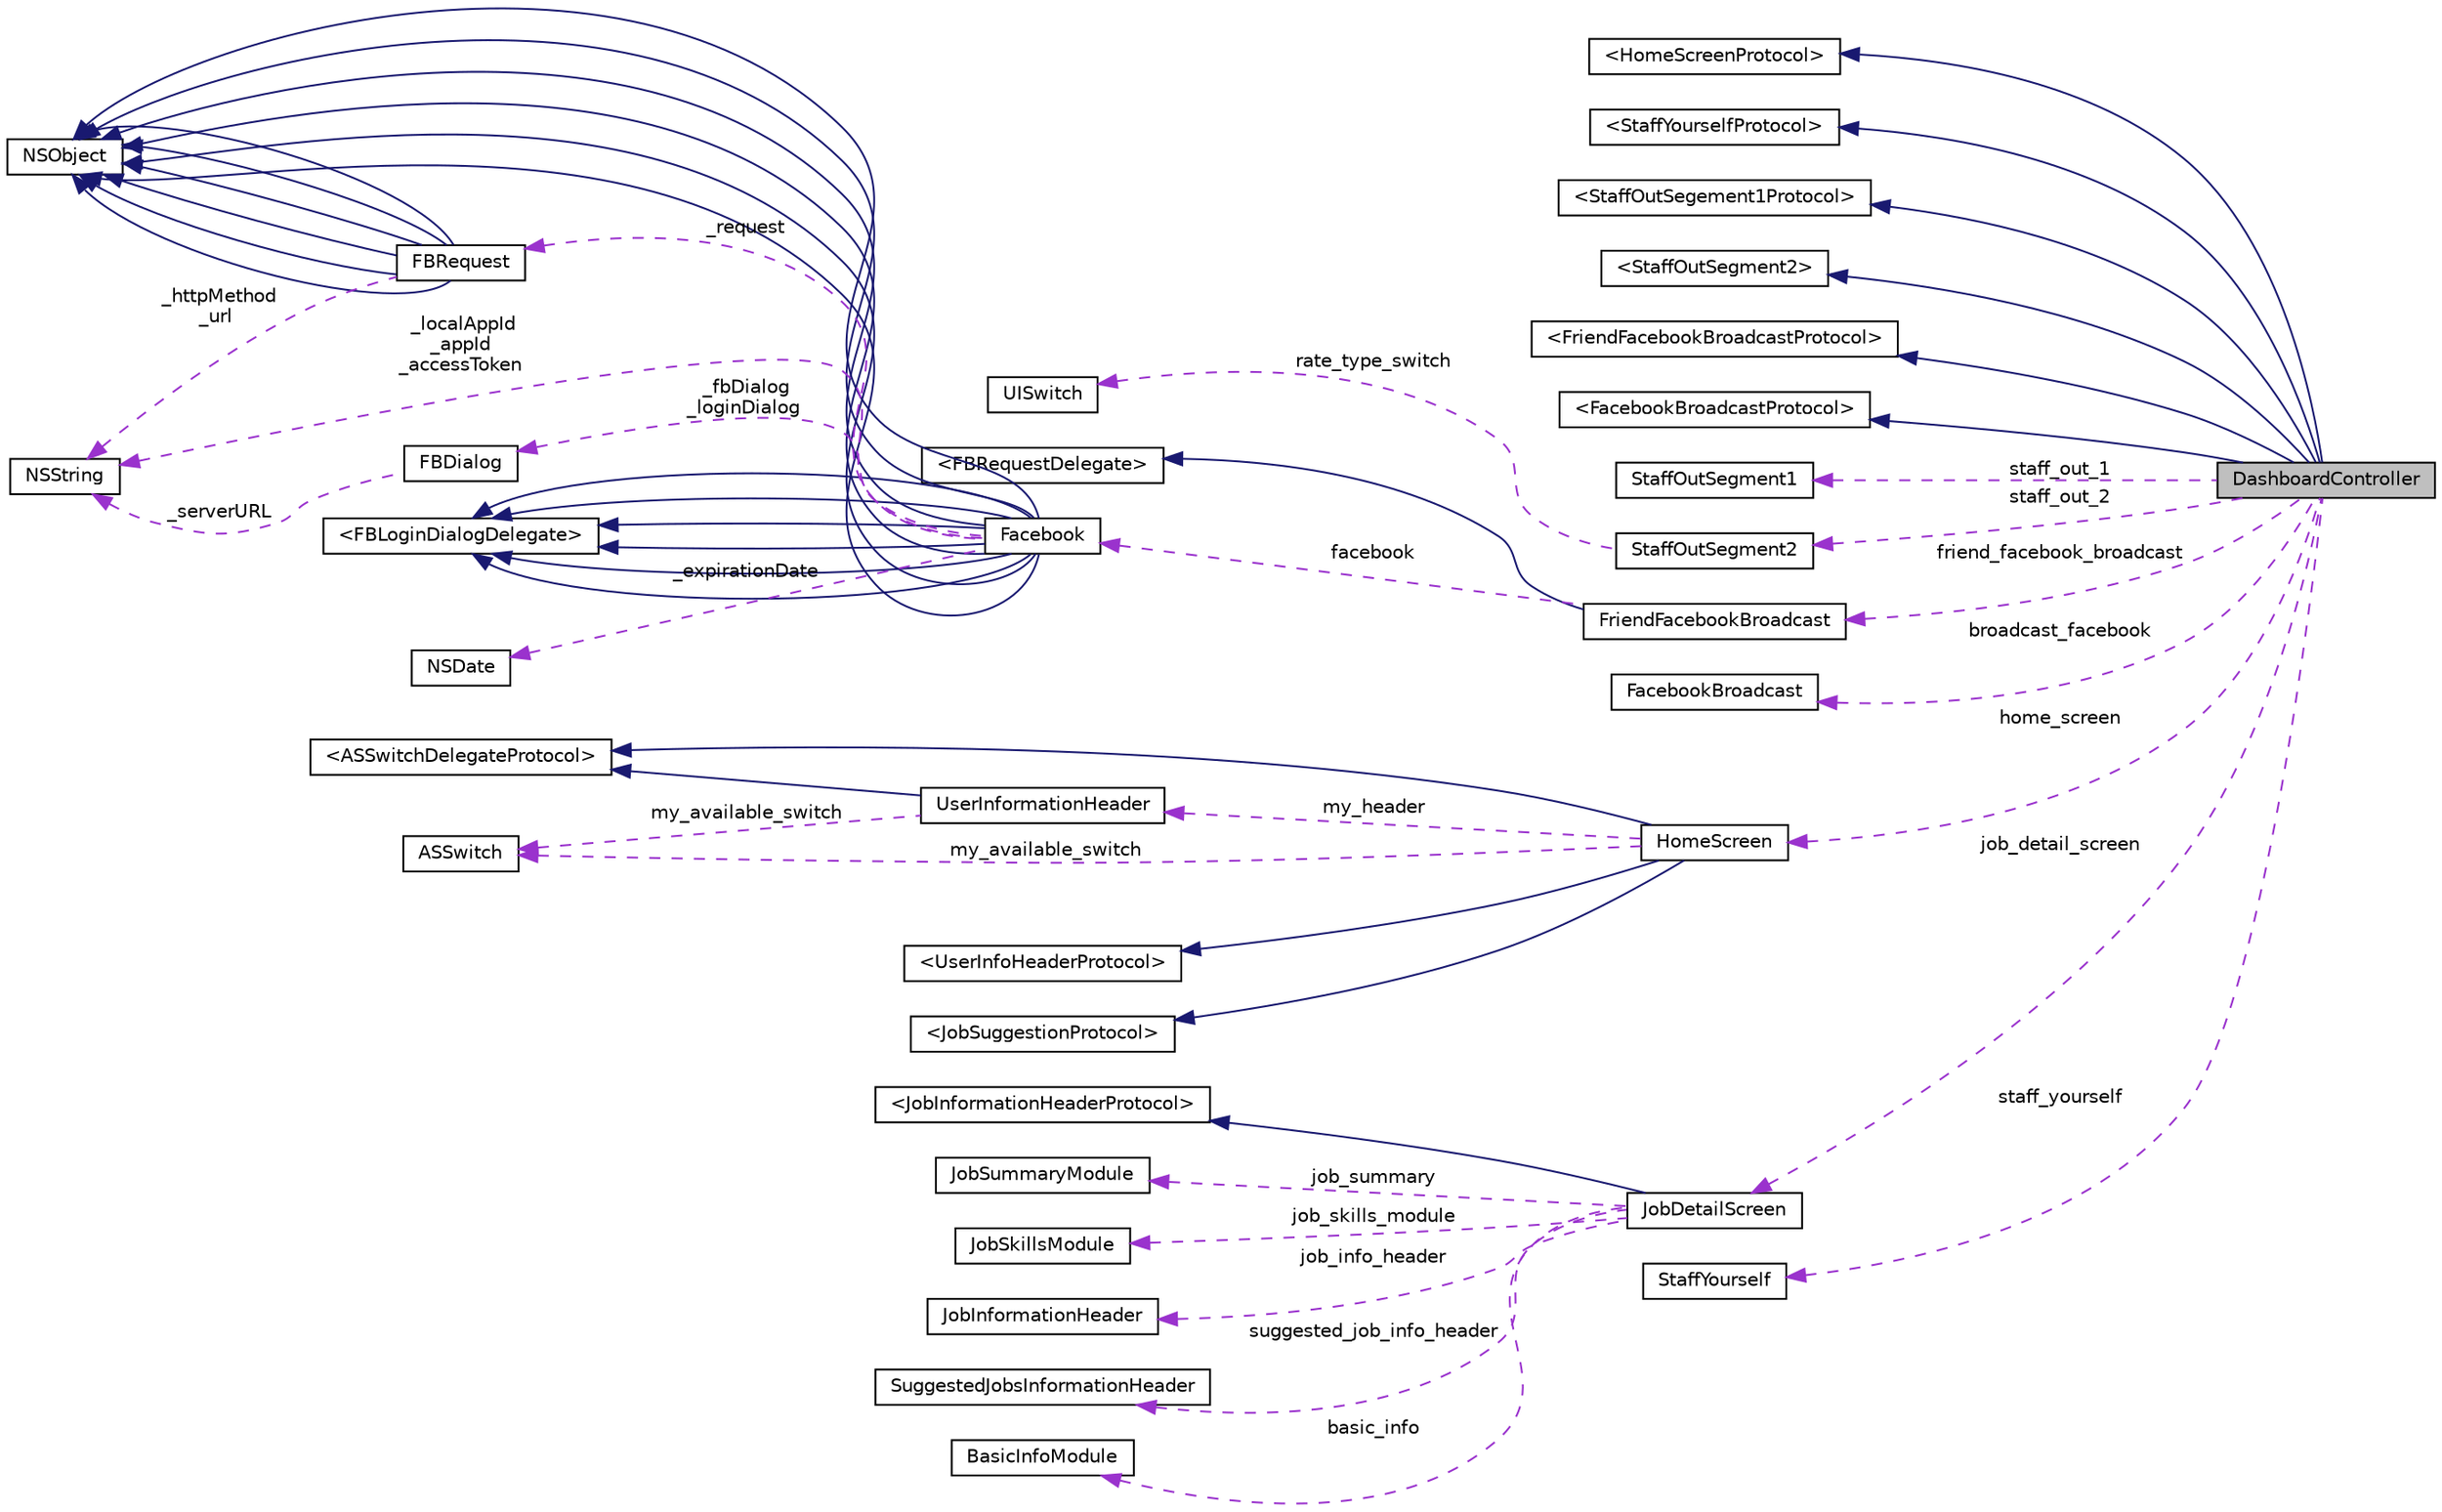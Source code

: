 digraph G
{
  edge [fontname="Helvetica",fontsize="10",labelfontname="Helvetica",labelfontsize="10"];
  node [fontname="Helvetica",fontsize="10",shape=record];
  rankdir="LR";
  Node1 [label="DashboardController",height=0.2,width=0.4,color="black", fillcolor="grey75", style="filled" fontcolor="black"];
  Node2 -> Node1 [dir="back",color="midnightblue",fontsize="10",style="solid"];
  Node2 [label="\<HomeScreenProtocol\>",height=0.2,width=0.4,color="black", fillcolor="white", style="filled",URL="$protocol_home_screen_protocol-p.html"];
  Node3 -> Node1 [dir="back",color="midnightblue",fontsize="10",style="solid"];
  Node3 [label="\<StaffYourselfProtocol\>",height=0.2,width=0.4,color="black", fillcolor="white", style="filled",URL="$protocol_staff_yourself_protocol-p.html"];
  Node4 -> Node1 [dir="back",color="midnightblue",fontsize="10",style="solid"];
  Node4 [label="\<StaffOutSegement1Protocol\>",height=0.2,width=0.4,color="black", fillcolor="white", style="filled",URL="$protocol_staff_out_segement1_protocol-p.html"];
  Node5 -> Node1 [dir="back",color="midnightblue",fontsize="10",style="solid"];
  Node5 [label="\<StaffOutSegment2\>",height=0.2,width=0.4,color="black", fillcolor="white", style="filled",URL="$protocol_staff_out_segment2-p.html"];
  Node6 -> Node1 [dir="back",color="midnightblue",fontsize="10",style="solid"];
  Node6 [label="\<FriendFacebookBroadcastProtocol\>",height=0.2,width=0.4,color="black", fillcolor="white", style="filled",URL="$protocol_friend_facebook_broadcast_protocol-p.html"];
  Node7 -> Node1 [dir="back",color="midnightblue",fontsize="10",style="solid"];
  Node7 [label="\<FacebookBroadcastProtocol\>",height=0.2,width=0.4,color="black", fillcolor="white", style="filled",URL="$protocol_facebook_broadcast_protocol-p.html"];
  Node8 -> Node1 [dir="back",color="darkorchid3",fontsize="10",style="dashed",label=" staff_out_1" ];
  Node8 [label="StaffOutSegment1",height=0.2,width=0.4,color="black", fillcolor="white", style="filled",URL="$interface_staff_out_segment1.html"];
  Node9 -> Node1 [dir="back",color="darkorchid3",fontsize="10",style="dashed",label=" staff_out_2" ];
  Node9 [label="StaffOutSegment2",height=0.2,width=0.4,color="black", fillcolor="white", style="filled",URL="$interface_staff_out_segment2.html"];
  Node10 -> Node9 [dir="back",color="darkorchid3",fontsize="10",style="dashed",label=" rate_type_switch" ];
  Node10 [label="UISwitch",height=0.2,width=0.4,color="black", fillcolor="white", style="filled",URL="$class_u_i_switch.html"];
  Node11 -> Node1 [dir="back",color="darkorchid3",fontsize="10",style="dashed",label=" friend_facebook_broadcast" ];
  Node11 [label="FriendFacebookBroadcast",height=0.2,width=0.4,color="black", fillcolor="white", style="filled",URL="$interface_friend_facebook_broadcast.html"];
  Node12 -> Node11 [dir="back",color="midnightblue",fontsize="10",style="solid"];
  Node12 [label="\<FBRequestDelegate\>",height=0.2,width=0.4,color="black", fillcolor="white", style="filled",URL="$protocol_f_b_request_delegate-p.html"];
  Node13 -> Node11 [dir="back",color="darkorchid3",fontsize="10",style="dashed",label=" facebook" ];
  Node13 [label="Facebook",height=0.2,width=0.4,color="black", fillcolor="white", style="filled",URL="$interface_facebook.html"];
  Node14 -> Node13 [dir="back",color="midnightblue",fontsize="10",style="solid"];
  Node14 [label="NSObject",height=0.2,width=0.4,color="black", fillcolor="white", style="filled",URL="$class_n_s_object.html"];
  Node15 -> Node13 [dir="back",color="midnightblue",fontsize="10",style="solid"];
  Node15 [label="\<FBLoginDialogDelegate\>",height=0.2,width=0.4,color="black", fillcolor="white", style="filled",URL="$protocol_f_b_login_dialog_delegate-p.html"];
  Node14 -> Node13 [dir="back",color="midnightblue",fontsize="10",style="solid"];
  Node15 -> Node13 [dir="back",color="midnightblue",fontsize="10",style="solid"];
  Node14 -> Node13 [dir="back",color="midnightblue",fontsize="10",style="solid"];
  Node15 -> Node13 [dir="back",color="midnightblue",fontsize="10",style="solid"];
  Node14 -> Node13 [dir="back",color="midnightblue",fontsize="10",style="solid"];
  Node15 -> Node13 [dir="back",color="midnightblue",fontsize="10",style="solid"];
  Node14 -> Node13 [dir="back",color="midnightblue",fontsize="10",style="solid"];
  Node15 -> Node13 [dir="back",color="midnightblue",fontsize="10",style="solid"];
  Node14 -> Node13 [dir="back",color="midnightblue",fontsize="10",style="solid"];
  Node15 -> Node13 [dir="back",color="midnightblue",fontsize="10",style="solid"];
  Node16 -> Node13 [dir="back",color="darkorchid3",fontsize="10",style="dashed",label=" _fbDialog\n_loginDialog" ];
  Node16 [label="FBDialog",height=0.2,width=0.4,color="black", fillcolor="white", style="filled",URL="$interface_f_b_dialog.html"];
  Node17 -> Node16 [dir="back",color="darkorchid3",fontsize="10",style="dashed",label=" _serverURL" ];
  Node17 [label="NSString",height=0.2,width=0.4,color="black", fillcolor="white", style="filled",URL="$class_n_s_string.html"];
  Node18 -> Node13 [dir="back",color="darkorchid3",fontsize="10",style="dashed",label=" _expirationDate" ];
  Node18 [label="NSDate",height=0.2,width=0.4,color="black", fillcolor="white", style="filled",URL="$class_n_s_date.html"];
  Node19 -> Node13 [dir="back",color="darkorchid3",fontsize="10",style="dashed",label=" _request" ];
  Node19 [label="FBRequest",height=0.2,width=0.4,color="black", fillcolor="white", style="filled",URL="$interface_f_b_request.html"];
  Node14 -> Node19 [dir="back",color="midnightblue",fontsize="10",style="solid"];
  Node14 -> Node19 [dir="back",color="midnightblue",fontsize="10",style="solid"];
  Node14 -> Node19 [dir="back",color="midnightblue",fontsize="10",style="solid"];
  Node14 -> Node19 [dir="back",color="midnightblue",fontsize="10",style="solid"];
  Node14 -> Node19 [dir="back",color="midnightblue",fontsize="10",style="solid"];
  Node14 -> Node19 [dir="back",color="midnightblue",fontsize="10",style="solid"];
  Node17 -> Node19 [dir="back",color="darkorchid3",fontsize="10",style="dashed",label=" _httpMethod\n_url" ];
  Node17 -> Node13 [dir="back",color="darkorchid3",fontsize="10",style="dashed",label=" _localAppId\n_appId\n_accessToken" ];
  Node20 -> Node1 [dir="back",color="darkorchid3",fontsize="10",style="dashed",label=" broadcast_facebook" ];
  Node20 [label="FacebookBroadcast",height=0.2,width=0.4,color="black", fillcolor="white", style="filled",URL="$interface_facebook_broadcast.html"];
  Node21 -> Node1 [dir="back",color="darkorchid3",fontsize="10",style="dashed",label=" home_screen" ];
  Node21 [label="HomeScreen",height=0.2,width=0.4,color="black", fillcolor="white", style="filled",URL="$interface_home_screen.html"];
  Node22 -> Node21 [dir="back",color="midnightblue",fontsize="10",style="solid"];
  Node22 [label="\<ASSwitchDelegateProtocol\>",height=0.2,width=0.4,color="black", fillcolor="white", style="filled",URL="$protocol_a_s_switch_delegate_protocol-p.html"];
  Node23 -> Node21 [dir="back",color="midnightblue",fontsize="10",style="solid"];
  Node23 [label="\<UserInfoHeaderProtocol\>",height=0.2,width=0.4,color="black", fillcolor="white", style="filled",URL="$protocol_user_info_header_protocol-p.html"];
  Node24 -> Node21 [dir="back",color="midnightblue",fontsize="10",style="solid"];
  Node24 [label="\<JobSuggestionProtocol\>",height=0.2,width=0.4,color="black", fillcolor="white", style="filled",URL="$protocol_job_suggestion_protocol-p.html"];
  Node25 -> Node21 [dir="back",color="darkorchid3",fontsize="10",style="dashed",label=" my_available_switch" ];
  Node25 [label="ASSwitch",height=0.2,width=0.4,color="black", fillcolor="white", style="filled",URL="$interface_a_s_switch.html"];
  Node26 -> Node21 [dir="back",color="darkorchid3",fontsize="10",style="dashed",label=" my_header" ];
  Node26 [label="UserInformationHeader",height=0.2,width=0.4,color="black", fillcolor="white", style="filled",URL="$interface_user_information_header.html"];
  Node22 -> Node26 [dir="back",color="midnightblue",fontsize="10",style="solid"];
  Node25 -> Node26 [dir="back",color="darkorchid3",fontsize="10",style="dashed",label=" my_available_switch" ];
  Node27 -> Node1 [dir="back",color="darkorchid3",fontsize="10",style="dashed",label=" job_detail_screen" ];
  Node27 [label="JobDetailScreen",height=0.2,width=0.4,color="black", fillcolor="white", style="filled",URL="$interface_job_detail_screen.html"];
  Node28 -> Node27 [dir="back",color="midnightblue",fontsize="10",style="solid"];
  Node28 [label="\<JobInformationHeaderProtocol\>",height=0.2,width=0.4,color="black", fillcolor="white", style="filled",URL="$protocol_job_information_header_protocol-p.html"];
  Node29 -> Node27 [dir="back",color="darkorchid3",fontsize="10",style="dashed",label=" job_summary" ];
  Node29 [label="JobSummaryModule",height=0.2,width=0.4,color="black", fillcolor="white", style="filled",URL="$interface_job_summary_module.html"];
  Node30 -> Node27 [dir="back",color="darkorchid3",fontsize="10",style="dashed",label=" job_skills_module" ];
  Node30 [label="JobSkillsModule",height=0.2,width=0.4,color="black", fillcolor="white", style="filled",URL="$interface_job_skills_module.html"];
  Node31 -> Node27 [dir="back",color="darkorchid3",fontsize="10",style="dashed",label=" job_info_header" ];
  Node31 [label="JobInformationHeader",height=0.2,width=0.4,color="black", fillcolor="white", style="filled",URL="$interface_job_information_header.html"];
  Node32 -> Node27 [dir="back",color="darkorchid3",fontsize="10",style="dashed",label=" suggested_job_info_header" ];
  Node32 [label="SuggestedJobsInformationHeader",height=0.2,width=0.4,color="black", fillcolor="white", style="filled",URL="$interface_suggested_jobs_information_header.html"];
  Node33 -> Node27 [dir="back",color="darkorchid3",fontsize="10",style="dashed",label=" basic_info" ];
  Node33 [label="BasicInfoModule",height=0.2,width=0.4,color="black", fillcolor="white", style="filled",URL="$interface_basic_info_module.html"];
  Node34 -> Node1 [dir="back",color="darkorchid3",fontsize="10",style="dashed",label=" staff_yourself" ];
  Node34 [label="StaffYourself",height=0.2,width=0.4,color="black", fillcolor="white", style="filled",URL="$interface_staff_yourself.html"];
}
